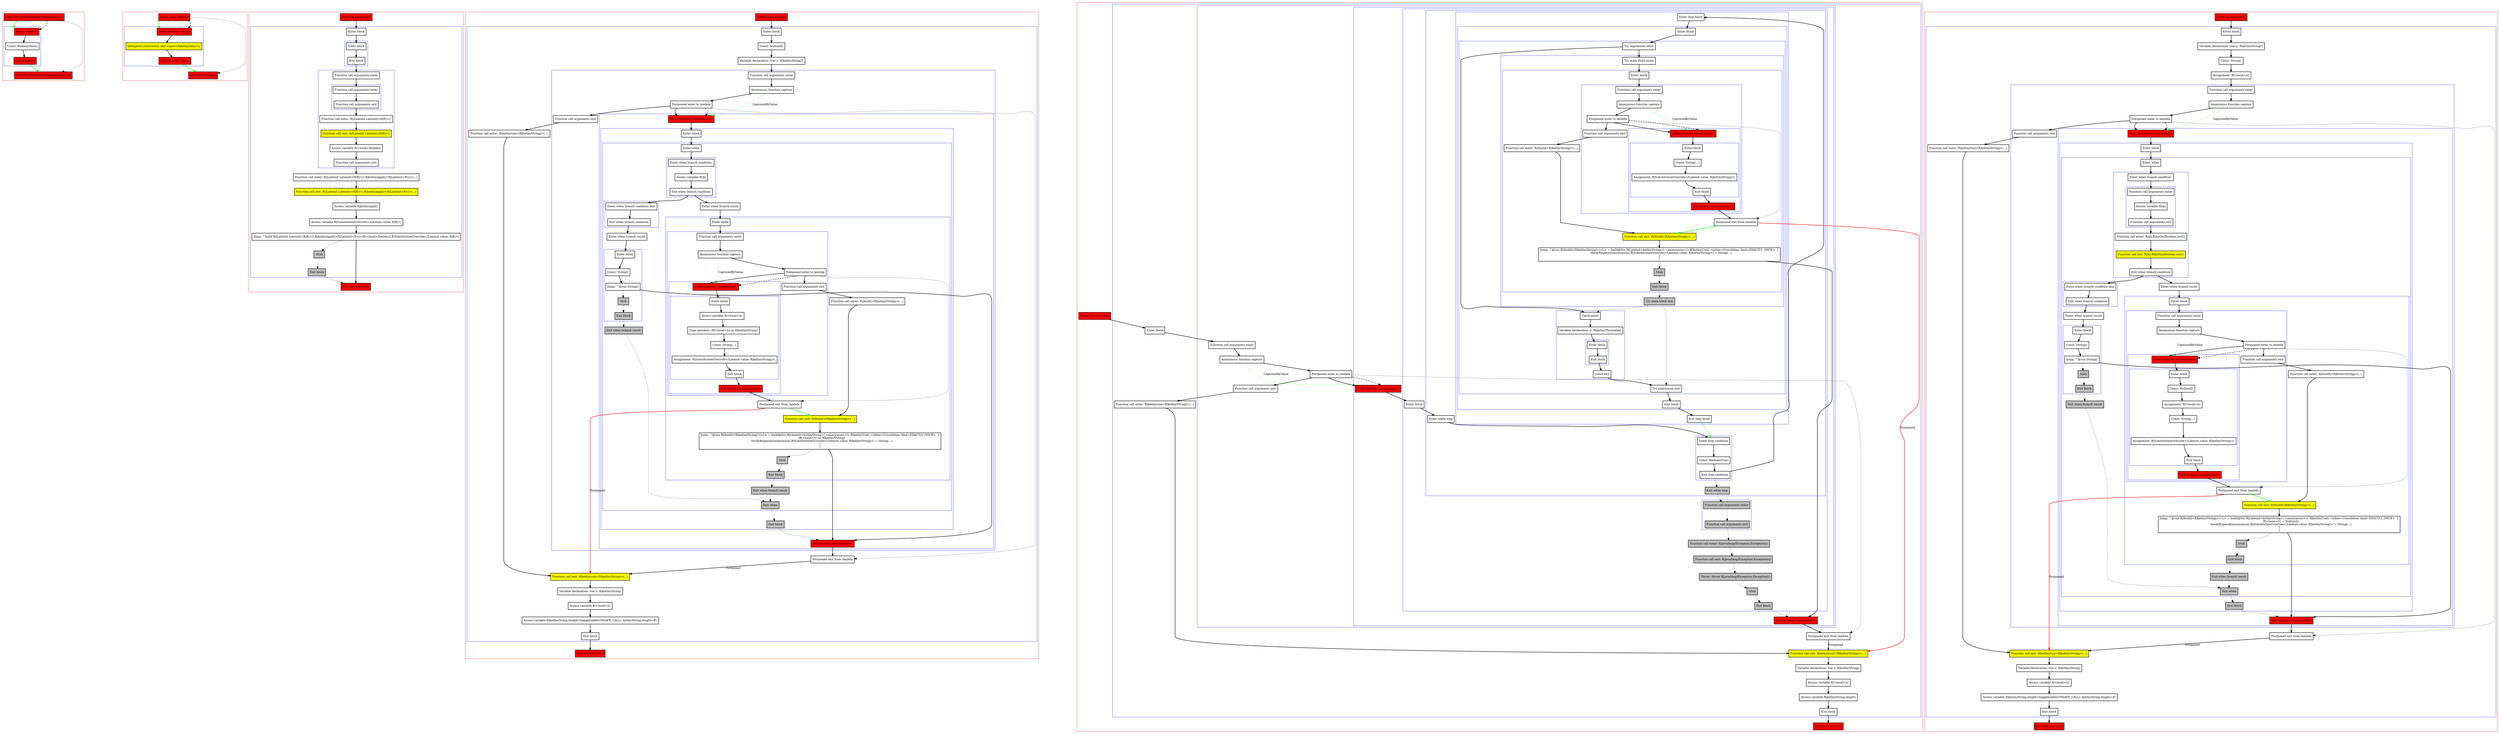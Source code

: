 digraph postponedLambdaInReturn_kt {
    graph [nodesep=3]
    node [shape=box penwidth=2]
    edge [penwidth=2]

    subgraph cluster_0 {
        color=red
        0 [label="Enter file postponedLambdaInReturn.kt" style="filled" fillcolor=red];
        subgraph cluster_1 {
            color=blue
            1 [label="Enter property" style="filled" fillcolor=red];
            2 [label="Const: Boolean(false)"];
            3 [label="Exit property" style="filled" fillcolor=red];
        }
        4 [label="Exit file postponedLambdaInReturn.kt" style="filled" fillcolor=red];
    }
    0 -> {1} [color=green];
    0 -> {4} [style=dotted];
    0 -> {1} [style=dashed];
    1 -> {2};
    2 -> {3};
    3 -> {4} [color=green];

    subgraph cluster_2 {
        color=red
        5 [label="Enter class Lateinit" style="filled" fillcolor=red];
        subgraph cluster_3 {
            color=blue
            6 [label="Enter function <init>" style="filled" fillcolor=red];
            7 [label="Delegated constructor call: super<R|kotlin/Any|>()" style="filled" fillcolor=yellow];
            8 [label="Exit function <init>" style="filled" fillcolor=red];
        }
        9 [label="Exit class Lateinit" style="filled" fillcolor=red];
    }
    5 -> {6} [color=green];
    5 -> {9} [style=dotted];
    5 -> {6} [style=dashed];
    6 -> {7};
    7 -> {8};
    8 -> {9} [color=green];

    subgraph cluster_4 {
        color=red
        10 [label="Enter function build" style="filled" fillcolor=red];
        subgraph cluster_5 {
            color=blue
            11 [label="Enter block"];
            subgraph cluster_6 {
                color=blue
                12 [label="Enter block"];
                13 [label="Exit block"];
            }
            subgraph cluster_7 {
                color=blue
                14 [label="Function call arguments enter"];
                subgraph cluster_8 {
                    color=blue
                    15 [label="Function call arguments enter"];
                    16 [label="Function call arguments exit"];
                }
                17 [label="Function call enter: R|/Lateinit.Lateinit|<R|R|>()"];
                18 [label="Function call exit: R|/Lateinit.Lateinit|<R|R|>()" style="filled" fillcolor=yellow];
                19 [label="Access variable R|<local>/builder|"];
                20 [label="Function call arguments exit"];
            }
            21 [label="Function call enter: R|/Lateinit.Lateinit|<R|R|>().R|kotlin/apply|<R|Lateinit<R>|>(...)"];
            22 [label="Function call exit: R|/Lateinit.Lateinit|<R|R|>().R|kotlin/apply|<R|Lateinit<R>|>(...)" style="filled" fillcolor=yellow];
            23 [label="Access variable R|kotlin/apply|"];
            24 [label="Access variable R|SubstitutionOverride</Lateinit.value: R|R|>|"];
            25 [label="Jump: ^build R|/Lateinit.Lateinit|<R|R|>().R|kotlin/apply|<R|Lateinit<R>|>(R|<local>/builder|).R|SubstitutionOverride</Lateinit.value: R|R|>|"];
            26 [label="Stub" style="filled" fillcolor=gray];
            27 [label="Exit block" style="filled" fillcolor=gray];
        }
        28 [label="Exit function build" style="filled" fillcolor=red];
    }
    10 -> {11};
    11 -> {12};
    12 -> {13};
    13 -> {14};
    14 -> {15};
    15 -> {16};
    16 -> {17};
    17 -> {18};
    18 -> {19};
    19 -> {20};
    20 -> {21};
    21 -> {22};
    22 -> {23};
    23 -> {24};
    24 -> {25};
    25 -> {28};
    25 -> {26} [style=dotted];
    26 -> {27} [style=dotted];
    27 -> {28} [style=dotted];

    subgraph cluster_9 {
        color=red
        29 [label="Enter function test1" style="filled" fillcolor=red];
        subgraph cluster_10 {
            color=blue
            30 [label="Enter block"];
            31 [label="Const: Null(null)"];
            32 [label="Variable declaration: lvar y: R|kotlin/String?|"];
            subgraph cluster_11 {
                color=blue
                33 [label="Function call arguments enter"];
                34 [label="Anonymous function capture"];
                35 [label="Postponed enter to lambda"];
                subgraph cluster_12 {
                    color=blue
                    36 [label="Enter function <anonymous>" style="filled" fillcolor=red];
                    subgraph cluster_13 {
                        color=blue
                        37 [label="Enter block"];
                        subgraph cluster_14 {
                            color=blue
                            38 [label="Enter when"];
                            subgraph cluster_15 {
                                color=blue
                                39 [label="Enter when branch condition "];
                                40 [label="Access variable R|/p|"];
                                41 [label="Exit when branch condition"];
                            }
                            subgraph cluster_16 {
                                color=blue
                                42 [label="Enter when branch condition else"];
                                43 [label="Exit when branch condition"];
                            }
                            44 [label="Enter when branch result"];
                            subgraph cluster_17 {
                                color=blue
                                45 [label="Enter block"];
                                46 [label="Const: String()"];
                                47 [label="Jump: ^@run String()"];
                                48 [label="Stub" style="filled" fillcolor=gray];
                                49 [label="Exit block" style="filled" fillcolor=gray];
                            }
                            50 [label="Exit when branch result" style="filled" fillcolor=gray];
                            51 [label="Enter when branch result"];
                            subgraph cluster_18 {
                                color=blue
                                52 [label="Enter block"];
                                subgraph cluster_19 {
                                    color=blue
                                    53 [label="Function call arguments enter"];
                                    54 [label="Anonymous function capture"];
                                    55 [label="Postponed enter to lambda"];
                                    subgraph cluster_20 {
                                        color=blue
                                        56 [label="Enter function <anonymous>" style="filled" fillcolor=red];
                                        subgraph cluster_21 {
                                            color=blue
                                            57 [label="Enter block"];
                                            58 [label="Access variable R|<local>/y|"];
                                            59 [label="Type operator: (R|<local>/y| as R|kotlin/String|)"];
                                            60 [label="Const: String(...)"];
                                            61 [label="Assignment: R|SubstitutionOverride</Lateinit.value: R|kotlin/String|>|"];
                                            62 [label="Exit block"];
                                        }
                                        63 [label="Exit function <anonymous>" style="filled" fillcolor=red];
                                    }
                                    64 [label="Function call arguments exit"];
                                }
                                65 [label="Function call enter: R|/build|<R|kotlin/String|>(...)"];
                                66 [label="Postponed exit from lambda"];
                                67 [label="Function call exit: R|/build|<R|kotlin/String|>(...)" style="filled" fillcolor=yellow];
                                68 [label="Jump: ^@run R|/build|<R|kotlin/String|>(<L> = build@fun R|Lateinit<kotlin/String>|.<anonymous>(): R|kotlin/Unit| <inline=CrossInline, kind=EXACTLY_ONCE>  {
    (R|<local>/y| as R|kotlin/String|)
    this@R|special/anonymous|.R|SubstitutionOverride</Lateinit.value: R|kotlin/String|>| = String(...)
}
)"];
                                69 [label="Stub" style="filled" fillcolor=gray];
                                70 [label="Exit block" style="filled" fillcolor=gray];
                            }
                            71 [label="Exit when branch result" style="filled" fillcolor=gray];
                            72 [label="Exit when" style="filled" fillcolor=gray];
                        }
                        73 [label="Exit block" style="filled" fillcolor=gray];
                    }
                    74 [label="Exit function <anonymous>" style="filled" fillcolor=red];
                }
                75 [label="Function call arguments exit"];
            }
            76 [label="Function call enter: R|kotlin/run|<R|kotlin/String|>(...)"];
            77 [label="Postponed exit from lambda"];
            78 [label="Function call exit: R|kotlin/run|<R|kotlin/String|>(...)" style="filled" fillcolor=yellow];
            79 [label="Variable declaration: lval x: R|kotlin/String|"];
            80 [label="Access variable R|<local>/y|"];
            81 [label="Access variable R|kotlin/String.length<Inapplicable(UNSAFE_CALL): kotlin/String.length>#|"];
            82 [label="Exit block"];
        }
        83 [label="Exit function test1" style="filled" fillcolor=red];
    }
    29 -> {30};
    30 -> {31};
    31 -> {32};
    32 -> {33};
    33 -> {34};
    34 -> {35};
    34 -> {36} [color=green style=dotted label="CapturedByValue"];
    35 -> {36 75};
    35 -> {77} [style=dotted];
    35 -> {36} [style=dashed];
    36 -> {37};
    37 -> {38};
    38 -> {39};
    39 -> {40};
    40 -> {41};
    41 -> {42 51};
    42 -> {43};
    43 -> {44};
    44 -> {45};
    45 -> {46};
    46 -> {47};
    47 -> {74};
    47 -> {48} [style=dotted];
    48 -> {49} [style=dotted];
    49 -> {50} [style=dotted];
    50 -> {72} [style=dotted];
    51 -> {52};
    52 -> {53};
    53 -> {54};
    54 -> {55};
    54 -> {56} [color=green style=dotted label="CapturedByValue"];
    55 -> {56 64};
    55 -> {66} [style=dotted];
    55 -> {56} [style=dashed];
    56 -> {57};
    57 -> {58};
    58 -> {59};
    59 -> {60};
    60 -> {61};
    61 -> {62};
    62 -> {63};
    63 -> {66};
    64 -> {65};
    65 -> {67};
    66 -> {67} [color=green];
    66 -> {78} [color=red label="Postponed"];
    67 -> {68};
    68 -> {74};
    68 -> {69} [style=dotted];
    69 -> {70} [style=dotted];
    70 -> {71} [style=dotted];
    71 -> {72} [style=dotted];
    72 -> {73} [style=dotted];
    73 -> {74} [style=dotted];
    74 -> {77};
    75 -> {76};
    76 -> {78};
    77 -> {78} [label="Postponed"];
    78 -> {79};
    79 -> {80};
    80 -> {81};
    81 -> {82};
    82 -> {83};

    subgraph cluster_22 {
        color=red
        84 [label="Enter function test2" style="filled" fillcolor=red];
        subgraph cluster_23 {
            color=blue
            85 [label="Enter block"];
            subgraph cluster_24 {
                color=blue
                86 [label="Function call arguments enter"];
                87 [label="Anonymous function capture"];
                88 [label="Postponed enter to lambda"];
                subgraph cluster_25 {
                    color=blue
                    89 [label="Enter function <anonymous>" style="filled" fillcolor=red];
                    subgraph cluster_26 {
                        color=blue
                        90 [label="Enter block"];
                        subgraph cluster_27 {
                            color=blue
                            91 [label="Enter while loop"];
                            subgraph cluster_28 {
                                color=blue
                                92 [label="Enter loop condition"];
                                93 [label="Const: Boolean(true)"];
                                94 [label="Exit loop condition"];
                            }
                            subgraph cluster_29 {
                                color=blue
                                95 [label="Enter loop block"];
                                subgraph cluster_30 {
                                    color=blue
                                    96 [label="Enter block"];
                                    subgraph cluster_31 {
                                        color=blue
                                        97 [label="Try expression enter"];
                                        subgraph cluster_32 {
                                            color=blue
                                            98 [label="Try main block enter"];
                                            subgraph cluster_33 {
                                                color=blue
                                                99 [label="Enter block"];
                                                subgraph cluster_34 {
                                                    color=blue
                                                    100 [label="Function call arguments enter"];
                                                    101 [label="Anonymous function capture"];
                                                    102 [label="Postponed enter to lambda"];
                                                    subgraph cluster_35 {
                                                        color=blue
                                                        103 [label="Enter function <anonymous>" style="filled" fillcolor=red];
                                                        subgraph cluster_36 {
                                                            color=blue
                                                            104 [label="Enter block"];
                                                            105 [label="Const: String(...)"];
                                                            106 [label="Assignment: R|SubstitutionOverride</Lateinit.value: R|kotlin/String|>|"];
                                                            107 [label="Exit block"];
                                                        }
                                                        108 [label="Exit function <anonymous>" style="filled" fillcolor=red];
                                                    }
                                                    109 [label="Function call arguments exit"];
                                                }
                                                110 [label="Function call enter: R|/build|<R|kotlin/String|>(...)"];
                                                111 [label="Postponed exit from lambda"];
                                                112 [label="Function call exit: R|/build|<R|kotlin/String|>(...)" style="filled" fillcolor=yellow];
                                                113 [label="Jump: ^@run R|/build|<R|kotlin/String|>(<L> = build@fun R|Lateinit<kotlin/String>|.<anonymous>(): R|kotlin/Unit| <inline=CrossInline, kind=EXACTLY_ONCE>  {
    this@R|special/anonymous|.R|SubstitutionOverride</Lateinit.value: R|kotlin/String|>| = String(...)
}
)"];
                                                114 [label="Stub" style="filled" fillcolor=gray];
                                                115 [label="Exit block" style="filled" fillcolor=gray];
                                            }
                                            116 [label="Try main block exit" style="filled" fillcolor=gray];
                                        }
                                        subgraph cluster_37 {
                                            color=blue
                                            117 [label="Catch enter"];
                                            118 [label="Variable declaration: e: R|kotlin/Throwable|"];
                                            subgraph cluster_38 {
                                                color=blue
                                                119 [label="Enter block"];
                                                120 [label="Exit block"];
                                            }
                                            121 [label="Catch exit"];
                                        }
                                        122 [label="Try expression exit"];
                                    }
                                    123 [label="Exit block"];
                                }
                                124 [label="Exit loop block"];
                            }
                            125 [label="Exit while loop" style="filled" fillcolor=gray];
                        }
                        subgraph cluster_39 {
                            color=blue
                            126 [label="Function call arguments enter" style="filled" fillcolor=gray];
                            127 [label="Function call arguments exit" style="filled" fillcolor=gray];
                        }
                        128 [label="Function call enter: R|java/lang/Exception.Exception|()" style="filled" fillcolor=gray];
                        129 [label="Function call exit: R|java/lang/Exception.Exception|()" style="filled" fillcolor=gray];
                        130 [label="Throw: throw R|java/lang/Exception.Exception|()" style="filled" fillcolor=gray];
                        131 [label="Stub" style="filled" fillcolor=gray];
                        132 [label="Exit block" style="filled" fillcolor=gray];
                    }
                    133 [label="Exit function <anonymous>" style="filled" fillcolor=red];
                }
                134 [label="Function call arguments exit"];
            }
            135 [label="Function call enter: R|kotlin/run|<R|kotlin/String|>(...)"];
            136 [label="Postponed exit from lambda"];
            137 [label="Function call exit: R|kotlin/run|<R|kotlin/String|>(...)" style="filled" fillcolor=yellow];
            138 [label="Variable declaration: lval x: R|kotlin/String|"];
            139 [label="Access variable R|<local>/x|"];
            140 [label="Access variable R|kotlin/String.length|"];
            141 [label="Exit block"];
        }
        142 [label="Exit function test2" style="filled" fillcolor=red];
    }
    84 -> {85};
    85 -> {86};
    86 -> {87};
    87 -> {88};
    87 -> {89} [color=green style=dotted label="CapturedByValue"];
    88 -> {89 134};
    88 -> {136} [style=dotted];
    88 -> {89} [style=dashed];
    89 -> {90};
    90 -> {91};
    91 -> {92};
    92 -> {93};
    93 -> {94};
    94 -> {95};
    94 -> {125} [style=dotted];
    95 -> {96};
    96 -> {97};
    97 -> {98 117};
    98 -> {99};
    99 -> {100};
    100 -> {101};
    101 -> {102};
    101 -> {103} [color=green style=dotted label="CapturedByValue"];
    102 -> {103 109};
    102 -> {111} [style=dotted];
    102 -> {103} [style=dashed];
    103 -> {104};
    104 -> {105};
    105 -> {106};
    106 -> {107};
    107 -> {108};
    108 -> {111};
    109 -> {110};
    110 -> {112};
    111 -> {112} [color=green];
    111 -> {137} [color=red label="Postponed"];
    112 -> {113};
    113 -> {133};
    113 -> {114} [style=dotted];
    114 -> {115} [style=dotted];
    115 -> {116} [style=dotted];
    116 -> {117 122} [style=dotted];
    117 -> {118};
    118 -> {119};
    119 -> {120};
    120 -> {121};
    121 -> {122};
    122 -> {123};
    123 -> {124};
    124 -> {92} [color=green style=dashed];
    125 -> {126} [style=dotted];
    126 -> {127} [style=dotted];
    127 -> {128} [style=dotted];
    128 -> {129} [style=dotted];
    129 -> {130} [style=dotted];
    130 -> {131} [style=dotted];
    131 -> {132} [style=dotted];
    132 -> {133} [style=dotted];
    133 -> {136};
    134 -> {135};
    135 -> {137};
    136 -> {137} [label="Postponed"];
    137 -> {138};
    138 -> {139};
    139 -> {140};
    140 -> {141};
    141 -> {142};

    subgraph cluster_40 {
        color=red
        143 [label="Enter function test3" style="filled" fillcolor=red];
        subgraph cluster_41 {
            color=blue
            144 [label="Enter block"];
            145 [label="Variable declaration: lvar y: R|kotlin/String?|"];
            146 [label="Const: String()"];
            147 [label="Assignment: R|<local>/y|"];
            subgraph cluster_42 {
                color=blue
                148 [label="Function call arguments enter"];
                149 [label="Anonymous function capture"];
                150 [label="Postponed enter to lambda"];
                subgraph cluster_43 {
                    color=blue
                    151 [label="Enter function <anonymous>" style="filled" fillcolor=red];
                    subgraph cluster_44 {
                        color=blue
                        152 [label="Enter block"];
                        subgraph cluster_45 {
                            color=blue
                            153 [label="Enter when"];
                            subgraph cluster_46 {
                                color=blue
                                154 [label="Enter when branch condition "];
                                subgraph cluster_47 {
                                    color=blue
                                    155 [label="Function call arguments enter"];
                                    156 [label="Access variable R|/p|"];
                                    157 [label="Function call arguments exit"];
                                }
                                158 [label="Function call enter: R|/p|.R|kotlin/Boolean.not|()"];
                                159 [label="Function call exit: R|/p|.R|kotlin/Boolean.not|()" style="filled" fillcolor=yellow];
                                160 [label="Exit when branch condition"];
                            }
                            subgraph cluster_48 {
                                color=blue
                                161 [label="Enter when branch condition else"];
                                162 [label="Exit when branch condition"];
                            }
                            163 [label="Enter when branch result"];
                            subgraph cluster_49 {
                                color=blue
                                164 [label="Enter block"];
                                165 [label="Const: String()"];
                                166 [label="Jump: ^@run String()"];
                                167 [label="Stub" style="filled" fillcolor=gray];
                                168 [label="Exit block" style="filled" fillcolor=gray];
                            }
                            169 [label="Exit when branch result" style="filled" fillcolor=gray];
                            170 [label="Enter when branch result"];
                            subgraph cluster_50 {
                                color=blue
                                171 [label="Enter block"];
                                subgraph cluster_51 {
                                    color=blue
                                    172 [label="Function call arguments enter"];
                                    173 [label="Anonymous function capture"];
                                    174 [label="Postponed enter to lambda"];
                                    subgraph cluster_52 {
                                        color=blue
                                        175 [label="Enter function <anonymous>" style="filled" fillcolor=red];
                                        subgraph cluster_53 {
                                            color=blue
                                            176 [label="Enter block"];
                                            177 [label="Const: Null(null)"];
                                            178 [label="Assignment: R|<local>/y|"];
                                            179 [label="Const: String(...)"];
                                            180 [label="Assignment: R|SubstitutionOverride</Lateinit.value: R|kotlin/String|>|"];
                                            181 [label="Exit block"];
                                        }
                                        182 [label="Exit function <anonymous>" style="filled" fillcolor=red];
                                    }
                                    183 [label="Function call arguments exit"];
                                }
                                184 [label="Function call enter: R|/build|<R|kotlin/String|>(...)"];
                                185 [label="Postponed exit from lambda"];
                                186 [label="Function call exit: R|/build|<R|kotlin/String|>(...)" style="filled" fillcolor=yellow];
                                187 [label="Jump: ^@run R|/build|<R|kotlin/String|>(<L> = build@fun R|Lateinit<kotlin/String>|.<anonymous>(): R|kotlin/Unit| <inline=CrossInline, kind=EXACTLY_ONCE>  {
    R|<local>/y| = Null(null)
    this@R|special/anonymous|.R|SubstitutionOverride</Lateinit.value: R|kotlin/String|>| = String(...)
}
)"];
                                188 [label="Stub" style="filled" fillcolor=gray];
                                189 [label="Exit block" style="filled" fillcolor=gray];
                            }
                            190 [label="Exit when branch result" style="filled" fillcolor=gray];
                            191 [label="Exit when" style="filled" fillcolor=gray];
                        }
                        192 [label="Exit block" style="filled" fillcolor=gray];
                    }
                    193 [label="Exit function <anonymous>" style="filled" fillcolor=red];
                }
                194 [label="Function call arguments exit"];
            }
            195 [label="Function call enter: R|kotlin/run|<R|kotlin/String|>(...)"];
            196 [label="Postponed exit from lambda"];
            197 [label="Function call exit: R|kotlin/run|<R|kotlin/String|>(...)" style="filled" fillcolor=yellow];
            198 [label="Variable declaration: lval x: R|kotlin/String|"];
            199 [label="Access variable R|<local>/y|"];
            200 [label="Access variable R|kotlin/String.length<Inapplicable(UNSAFE_CALL): kotlin/String.length>#|"];
            201 [label="Exit block"];
        }
        202 [label="Exit function test3" style="filled" fillcolor=red];
    }
    143 -> {144};
    144 -> {145};
    145 -> {146};
    146 -> {147};
    147 -> {148};
    148 -> {149};
    149 -> {150};
    149 -> {151} [color=green style=dotted label="CapturedByValue"];
    150 -> {151 194};
    150 -> {196} [style=dotted];
    150 -> {151} [style=dashed];
    151 -> {152};
    152 -> {153};
    153 -> {154};
    154 -> {155};
    155 -> {156};
    156 -> {157};
    157 -> {158};
    158 -> {159};
    159 -> {160};
    160 -> {161 170};
    161 -> {162};
    162 -> {163};
    163 -> {164};
    164 -> {165};
    165 -> {166};
    166 -> {193};
    166 -> {167} [style=dotted];
    167 -> {168} [style=dotted];
    168 -> {169} [style=dotted];
    169 -> {191} [style=dotted];
    170 -> {171};
    171 -> {172};
    172 -> {173};
    173 -> {174};
    173 -> {175} [color=green style=dotted label="CapturedByValue"];
    174 -> {175 183};
    174 -> {185} [style=dotted];
    174 -> {175} [style=dashed];
    175 -> {176};
    176 -> {177};
    177 -> {178};
    178 -> {179};
    179 -> {180};
    180 -> {181};
    181 -> {182};
    182 -> {185};
    183 -> {184};
    184 -> {186};
    185 -> {186} [color=green];
    185 -> {197} [color=red label="Postponed"];
    186 -> {187};
    187 -> {193};
    187 -> {188} [style=dotted];
    188 -> {189} [style=dotted];
    189 -> {190} [style=dotted];
    190 -> {191} [style=dotted];
    191 -> {192} [style=dotted];
    192 -> {193} [style=dotted];
    193 -> {196};
    194 -> {195};
    195 -> {197};
    196 -> {197} [label="Postponed"];
    197 -> {198};
    198 -> {199};
    199 -> {200};
    200 -> {201};
    201 -> {202};

}
